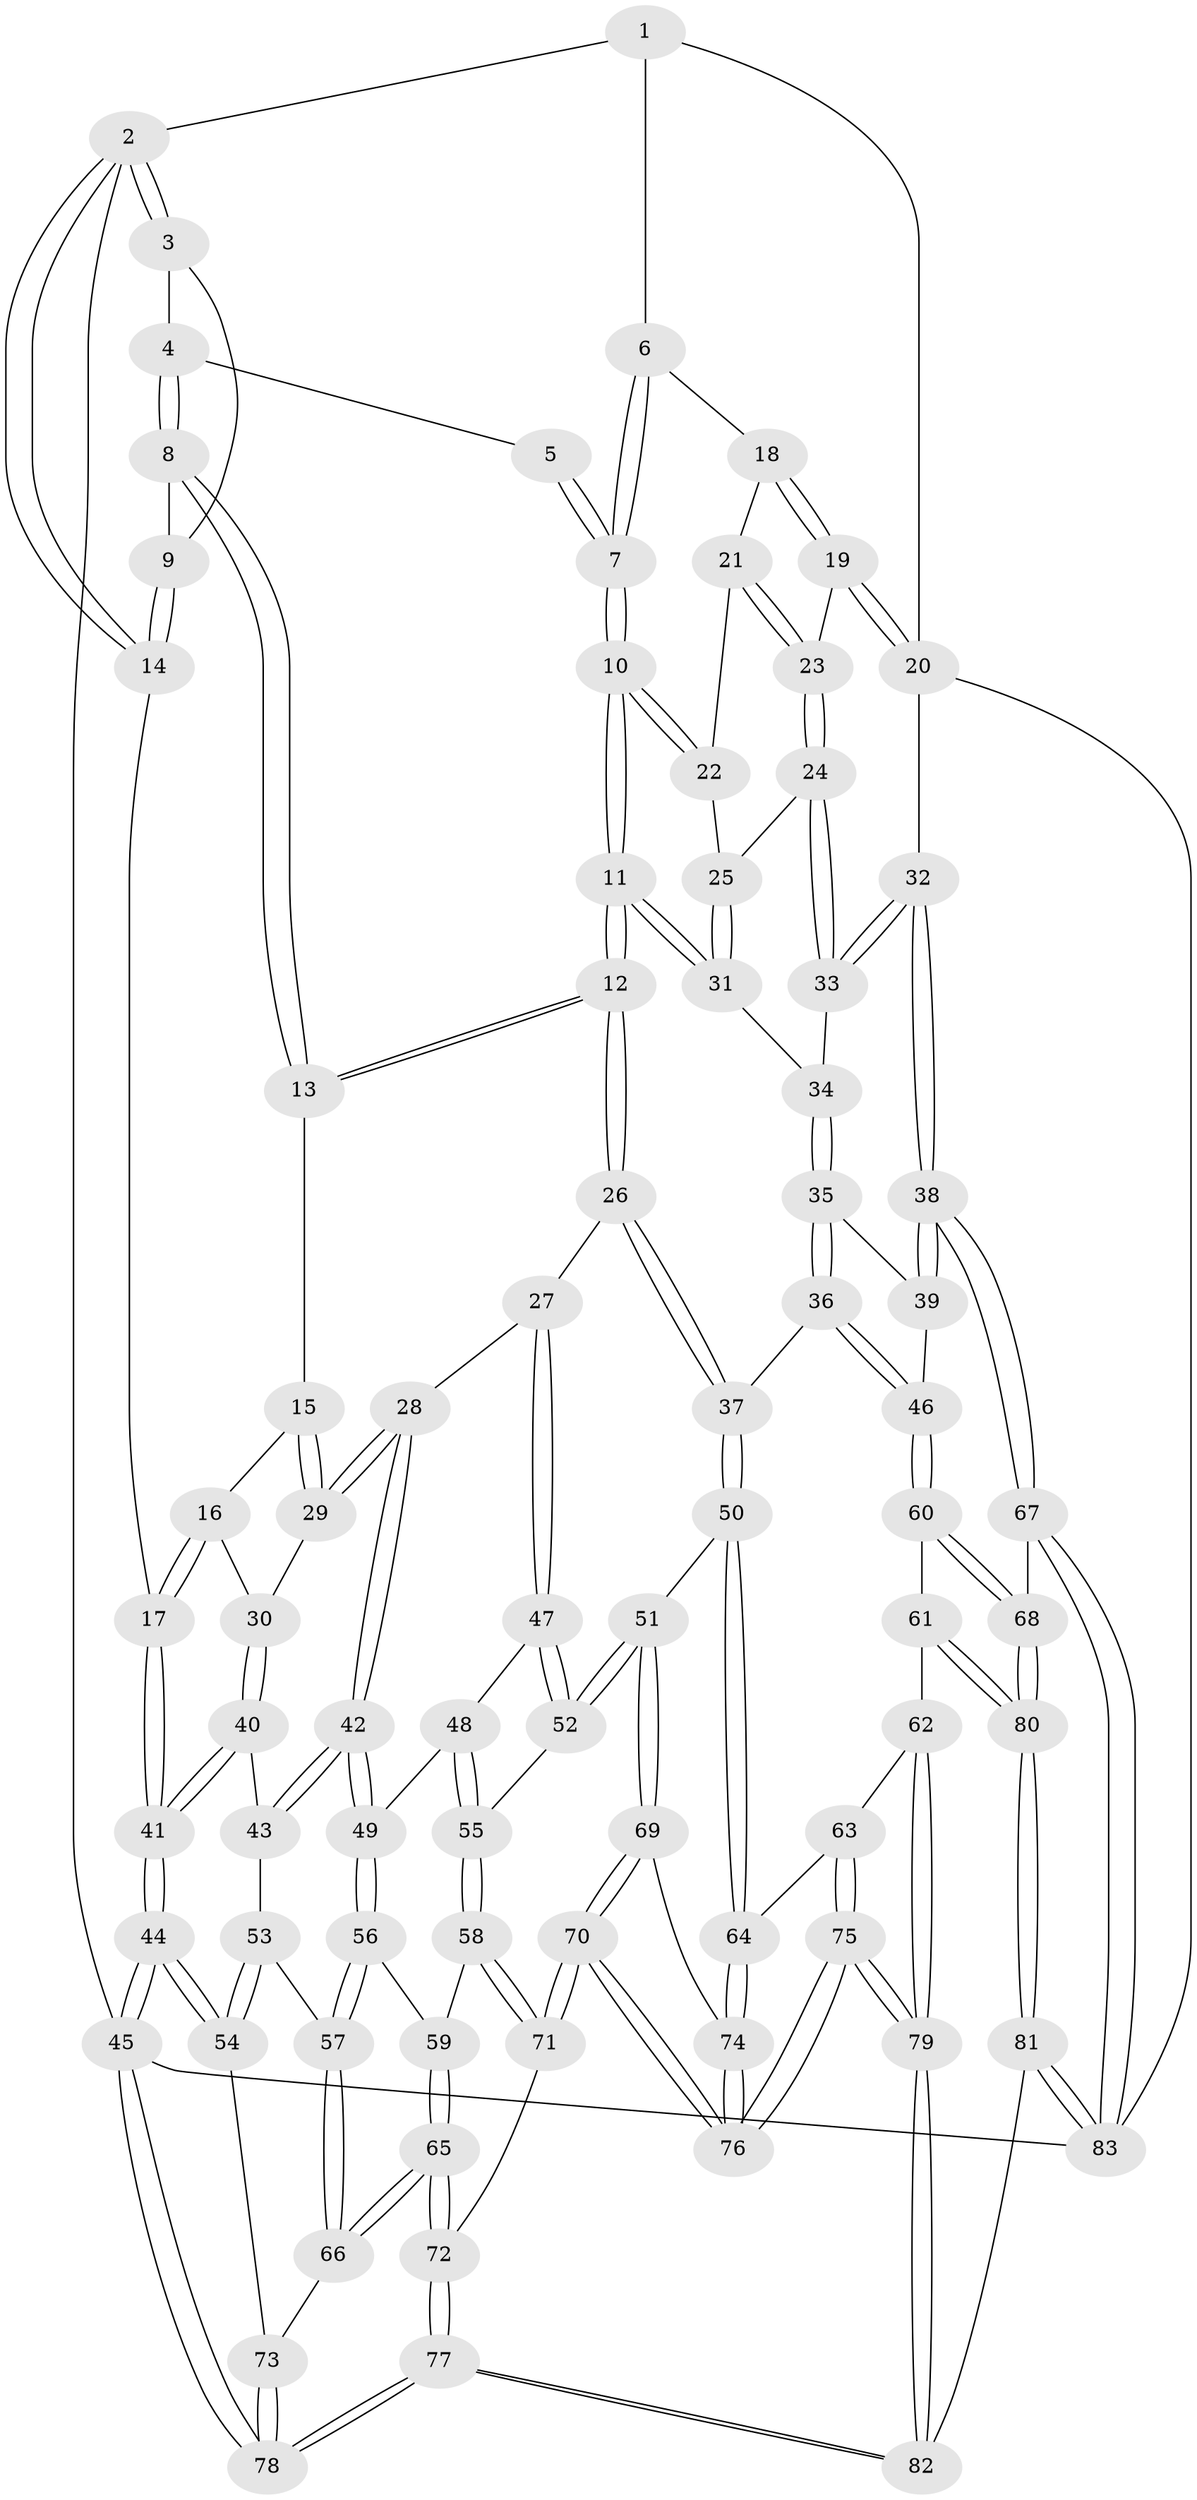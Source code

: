 // coarse degree distribution, {3: 0.36, 4: 0.4, 5: 0.2, 6: 0.04}
// Generated by graph-tools (version 1.1) at 2025/38/03/04/25 23:38:28]
// undirected, 83 vertices, 204 edges
graph export_dot {
  node [color=gray90,style=filled];
  1 [pos="+0.8803515267852986+0"];
  2 [pos="+0+0"];
  3 [pos="+0.24646366190006613+0"];
  4 [pos="+0.31856721827062834+0"];
  5 [pos="+0.6433037420949874+0"];
  6 [pos="+0.9320214545065019+0.1392778894656514"];
  7 [pos="+0.6864102637111473+0.13919593316552836"];
  8 [pos="+0.3068673280435831+0.07574068701066022"];
  9 [pos="+0.06885045889768299+0.089122418273857"];
  10 [pos="+0.6066142395494206+0.27772695332940844"];
  11 [pos="+0.5466336227814659+0.34539411505195244"];
  12 [pos="+0.535569495305416+0.3517483837581259"];
  13 [pos="+0.32532810036013865+0.1783250188995105"];
  14 [pos="+0+0.2308415173870172"];
  15 [pos="+0.13937582155686548+0.2705261075946707"];
  16 [pos="+0.02455474522832686+0.26481157725761856"];
  17 [pos="+0+0.23111740545269108"];
  18 [pos="+0.9475346107115954+0.1475008909164829"];
  19 [pos="+1+0.187838411515328"];
  20 [pos="+1+0.1837561548992155"];
  21 [pos="+0.8852435677838287+0.30676764228716896"];
  22 [pos="+0.8771265867872353+0.3178108255238429"];
  23 [pos="+0.9992783199826512+0.3231989076583784"];
  24 [pos="+0.9207474946126105+0.40843133070423987"];
  25 [pos="+0.8994209936928723+0.38865555029423116"];
  26 [pos="+0.5177593609224752+0.4090251230969801"];
  27 [pos="+0.3752726764233131+0.48821389724881764"];
  28 [pos="+0.289666320053898+0.5087157066395779"];
  29 [pos="+0.2070092919386214+0.48738717685811694"];
  30 [pos="+0.147819501912877+0.5086793910807936"];
  31 [pos="+0.7099791921969415+0.4102506165772747"];
  32 [pos="+1+0.6609388527885521"];
  33 [pos="+0.9297053072870282+0.44008190358459187"];
  34 [pos="+0.8173774432223824+0.4904926774895083"];
  35 [pos="+0.825440843336688+0.5359328510402951"];
  36 [pos="+0.6379313870901165+0.6340291139173015"];
  37 [pos="+0.5879578900283717+0.6006407883044435"];
  38 [pos="+1+0.6826069535634619"];
  39 [pos="+0.8725638370941733+0.5885334641353502"];
  40 [pos="+0.09885606319182731+0.5320472977420685"];
  41 [pos="+0+0.4730969548199821"];
  42 [pos="+0.23637826152723615+0.6599725313237798"];
  43 [pos="+0.11774859400906479+0.6315316334755205"];
  44 [pos="+0+0.7399532711138627"];
  45 [pos="+0+1"];
  46 [pos="+0.6914693543298064+0.6868248585377771"];
  47 [pos="+0.35822706452493075+0.6694628510837158"];
  48 [pos="+0.2971397457007618+0.6853049580386059"];
  49 [pos="+0.24169724063148607+0.6899356374107677"];
  50 [pos="+0.4740956429980067+0.7649310209316434"];
  51 [pos="+0.47096731415606113+0.7658703163190043"];
  52 [pos="+0.4051476481204336+0.7619513756665901"];
  53 [pos="+0.1014769316565213+0.6706761422769348"];
  54 [pos="+0+0.7454011234876458"];
  55 [pos="+0.38232988891552644+0.7723511248379311"];
  56 [pos="+0.2388519570799104+0.7032735977091841"];
  57 [pos="+0.1559098876985338+0.7743715999382137"];
  58 [pos="+0.36511019214781926+0.7815977990924343"];
  59 [pos="+0.3080070334518283+0.7716887496613456"];
  60 [pos="+0.7351591744829132+0.7626481860990387"];
  61 [pos="+0.711482204382096+0.8374765869320028"];
  62 [pos="+0.589540745741333+0.8714853004642577"];
  63 [pos="+0.5337588358799238+0.83754649920008"];
  64 [pos="+0.5236581176887192+0.8273310488858494"];
  65 [pos="+0.20487598277051544+0.8701656955196693"];
  66 [pos="+0.1422862980740987+0.8194993055296615"];
  67 [pos="+1+0.7245803974392222"];
  68 [pos="+1+0.7587737109798256"];
  69 [pos="+0.45722708299858705+0.8063691096345236"];
  70 [pos="+0.39297984775325395+0.96242913123819"];
  71 [pos="+0.32433024276720396+0.9144098685623059"];
  72 [pos="+0.2321640670072298+0.9150469568102667"];
  73 [pos="+0.08717111731398776+0.8336202912911788"];
  74 [pos="+0.47131052819847735+0.9055069840833899"];
  75 [pos="+0.44282410049218884+1"];
  76 [pos="+0.4333139521437386+1"];
  77 [pos="+0.04010209074125713+1"];
  78 [pos="+0+1"];
  79 [pos="+0.5092568905177548+1"];
  80 [pos="+0.7837125269919326+1"];
  81 [pos="+0.7379199014868031+1"];
  82 [pos="+0.5168531182528019+1"];
  83 [pos="+1+1"];
  1 -- 2;
  1 -- 6;
  1 -- 20;
  2 -- 3;
  2 -- 3;
  2 -- 14;
  2 -- 14;
  2 -- 45;
  3 -- 4;
  3 -- 9;
  4 -- 5;
  4 -- 8;
  4 -- 8;
  5 -- 7;
  5 -- 7;
  6 -- 7;
  6 -- 7;
  6 -- 18;
  7 -- 10;
  7 -- 10;
  8 -- 9;
  8 -- 13;
  8 -- 13;
  9 -- 14;
  9 -- 14;
  10 -- 11;
  10 -- 11;
  10 -- 22;
  10 -- 22;
  11 -- 12;
  11 -- 12;
  11 -- 31;
  11 -- 31;
  12 -- 13;
  12 -- 13;
  12 -- 26;
  12 -- 26;
  13 -- 15;
  14 -- 17;
  15 -- 16;
  15 -- 29;
  15 -- 29;
  16 -- 17;
  16 -- 17;
  16 -- 30;
  17 -- 41;
  17 -- 41;
  18 -- 19;
  18 -- 19;
  18 -- 21;
  19 -- 20;
  19 -- 20;
  19 -- 23;
  20 -- 32;
  20 -- 83;
  21 -- 22;
  21 -- 23;
  21 -- 23;
  22 -- 25;
  23 -- 24;
  23 -- 24;
  24 -- 25;
  24 -- 33;
  24 -- 33;
  25 -- 31;
  25 -- 31;
  26 -- 27;
  26 -- 37;
  26 -- 37;
  27 -- 28;
  27 -- 47;
  27 -- 47;
  28 -- 29;
  28 -- 29;
  28 -- 42;
  28 -- 42;
  29 -- 30;
  30 -- 40;
  30 -- 40;
  31 -- 34;
  32 -- 33;
  32 -- 33;
  32 -- 38;
  32 -- 38;
  33 -- 34;
  34 -- 35;
  34 -- 35;
  35 -- 36;
  35 -- 36;
  35 -- 39;
  36 -- 37;
  36 -- 46;
  36 -- 46;
  37 -- 50;
  37 -- 50;
  38 -- 39;
  38 -- 39;
  38 -- 67;
  38 -- 67;
  39 -- 46;
  40 -- 41;
  40 -- 41;
  40 -- 43;
  41 -- 44;
  41 -- 44;
  42 -- 43;
  42 -- 43;
  42 -- 49;
  42 -- 49;
  43 -- 53;
  44 -- 45;
  44 -- 45;
  44 -- 54;
  44 -- 54;
  45 -- 78;
  45 -- 78;
  45 -- 83;
  46 -- 60;
  46 -- 60;
  47 -- 48;
  47 -- 52;
  47 -- 52;
  48 -- 49;
  48 -- 55;
  48 -- 55;
  49 -- 56;
  49 -- 56;
  50 -- 51;
  50 -- 64;
  50 -- 64;
  51 -- 52;
  51 -- 52;
  51 -- 69;
  51 -- 69;
  52 -- 55;
  53 -- 54;
  53 -- 54;
  53 -- 57;
  54 -- 73;
  55 -- 58;
  55 -- 58;
  56 -- 57;
  56 -- 57;
  56 -- 59;
  57 -- 66;
  57 -- 66;
  58 -- 59;
  58 -- 71;
  58 -- 71;
  59 -- 65;
  59 -- 65;
  60 -- 61;
  60 -- 68;
  60 -- 68;
  61 -- 62;
  61 -- 80;
  61 -- 80;
  62 -- 63;
  62 -- 79;
  62 -- 79;
  63 -- 64;
  63 -- 75;
  63 -- 75;
  64 -- 74;
  64 -- 74;
  65 -- 66;
  65 -- 66;
  65 -- 72;
  65 -- 72;
  66 -- 73;
  67 -- 68;
  67 -- 83;
  67 -- 83;
  68 -- 80;
  68 -- 80;
  69 -- 70;
  69 -- 70;
  69 -- 74;
  70 -- 71;
  70 -- 71;
  70 -- 76;
  70 -- 76;
  71 -- 72;
  72 -- 77;
  72 -- 77;
  73 -- 78;
  73 -- 78;
  74 -- 76;
  74 -- 76;
  75 -- 76;
  75 -- 76;
  75 -- 79;
  75 -- 79;
  77 -- 78;
  77 -- 78;
  77 -- 82;
  77 -- 82;
  79 -- 82;
  79 -- 82;
  80 -- 81;
  80 -- 81;
  81 -- 82;
  81 -- 83;
  81 -- 83;
}
